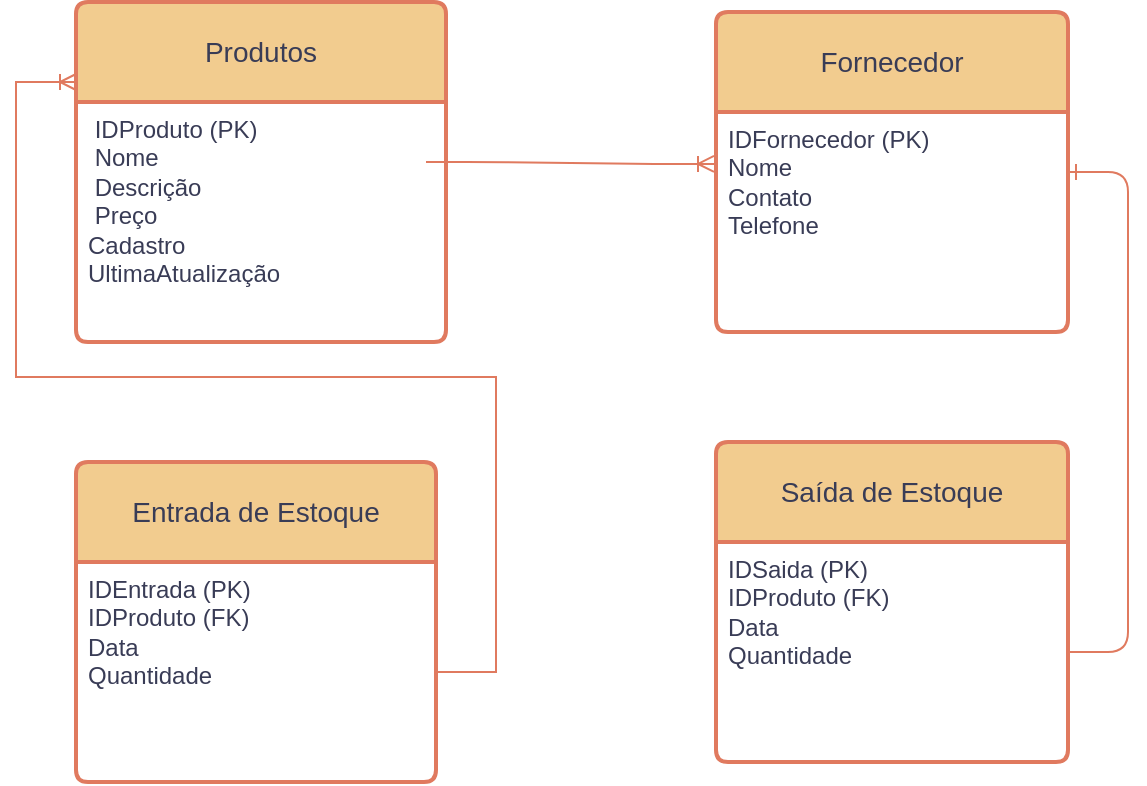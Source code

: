 <mxfile version="23.1.5" type="github">
  <diagram name="Página-1" id="th9NVCXLfCJGZFp-GJsM">
    <mxGraphModel dx="880" dy="468" grid="1" gridSize="10" guides="1" tooltips="1" connect="1" arrows="1" fold="1" page="1" pageScale="1" pageWidth="827" pageHeight="1169" math="0" shadow="0">
      <root>
        <mxCell id="0" />
        <mxCell id="1" parent="0" />
        <mxCell id="PB3bku5bBu4MMij3hflq-1" value="Fornecedor" style="swimlane;childLayout=stackLayout;horizontal=1;startSize=50;horizontalStack=0;rounded=1;fontSize=14;fontStyle=0;strokeWidth=2;resizeParent=0;resizeLast=1;shadow=0;dashed=0;align=center;arcSize=4;whiteSpace=wrap;html=1;labelBackgroundColor=none;fillColor=#F2CC8F;strokeColor=#E07A5F;fontColor=#393C56;" vertex="1" parent="1">
          <mxGeometry x="430" y="165" width="176" height="160" as="geometry" />
        </mxCell>
        <mxCell id="PB3bku5bBu4MMij3hflq-2" value="IDFornecedor (PK)&lt;br&gt;Nome&lt;br&gt;Contato&lt;br&gt;Telefone" style="align=left;strokeColor=none;fillColor=none;spacingLeft=4;fontSize=12;verticalAlign=top;resizable=0;rotatable=0;part=1;html=1;labelBackgroundColor=none;fontColor=#393C56;rounded=1;" vertex="1" parent="PB3bku5bBu4MMij3hflq-1">
          <mxGeometry y="50" width="176" height="110" as="geometry" />
        </mxCell>
        <mxCell id="PB3bku5bBu4MMij3hflq-3" value="Produtos" style="swimlane;childLayout=stackLayout;horizontal=1;startSize=50;horizontalStack=0;rounded=1;fontSize=14;fontStyle=0;strokeWidth=2;resizeParent=0;resizeLast=1;shadow=0;dashed=0;align=center;arcSize=4;whiteSpace=wrap;html=1;labelBackgroundColor=none;fillColor=#F2CC8F;strokeColor=#E07A5F;fontColor=#393C56;" vertex="1" parent="1">
          <mxGeometry x="110" y="160" width="185" height="170" as="geometry" />
        </mxCell>
        <mxCell id="PB3bku5bBu4MMij3hflq-4" value="&amp;nbsp;IDProduto (PK)&lt;br&gt;&amp;nbsp;Nome&lt;br&gt;&amp;nbsp;Descrição&lt;br&gt;&amp;nbsp;Preço&lt;br&gt;Cadastro&lt;br&gt;UltimaAtualização" style="align=left;strokeColor=none;fillColor=none;spacingLeft=4;fontSize=12;verticalAlign=top;resizable=0;rotatable=0;part=1;html=1;labelBackgroundColor=none;fontColor=#393C56;rounded=1;" vertex="1" parent="PB3bku5bBu4MMij3hflq-3">
          <mxGeometry y="50" width="185" height="120" as="geometry" />
        </mxCell>
        <mxCell id="PB3bku5bBu4MMij3hflq-6" value="Entrada de Estoque" style="swimlane;childLayout=stackLayout;horizontal=1;startSize=50;horizontalStack=0;rounded=1;fontSize=14;fontStyle=0;strokeWidth=2;resizeParent=0;resizeLast=1;shadow=0;dashed=0;align=center;arcSize=4;whiteSpace=wrap;html=1;labelBackgroundColor=none;fillColor=#F2CC8F;strokeColor=#E07A5F;fontColor=#393C56;" vertex="1" parent="1">
          <mxGeometry x="110" y="390" width="180" height="160" as="geometry" />
        </mxCell>
        <mxCell id="PB3bku5bBu4MMij3hflq-7" value="IDEntrada (PK)&lt;br&gt;IDProduto (FK)&lt;br&gt;Data&lt;br&gt;Quantidade" style="align=left;strokeColor=none;fillColor=none;spacingLeft=4;fontSize=12;verticalAlign=top;resizable=0;rotatable=0;part=1;html=1;labelBackgroundColor=none;fontColor=#393C56;rounded=1;" vertex="1" parent="PB3bku5bBu4MMij3hflq-6">
          <mxGeometry y="50" width="180" height="110" as="geometry" />
        </mxCell>
        <mxCell id="PB3bku5bBu4MMij3hflq-8" value="Saída de Estoque" style="swimlane;childLayout=stackLayout;horizontal=1;startSize=50;horizontalStack=0;rounded=1;fontSize=14;fontStyle=0;strokeWidth=2;resizeParent=0;resizeLast=1;shadow=0;dashed=0;align=center;arcSize=4;whiteSpace=wrap;html=1;labelBackgroundColor=none;fillColor=#F2CC8F;strokeColor=#E07A5F;fontColor=#393C56;" vertex="1" parent="1">
          <mxGeometry x="430" y="380" width="176" height="160" as="geometry" />
        </mxCell>
        <mxCell id="PB3bku5bBu4MMij3hflq-9" value="IDSaida (PK)&lt;br&gt;IDProduto (FK)&lt;br&gt;Data&lt;br&gt;Quantidade" style="align=left;strokeColor=none;fillColor=none;spacingLeft=4;fontSize=12;verticalAlign=top;resizable=0;rotatable=0;part=1;html=1;labelBackgroundColor=none;fontColor=#393C56;rounded=1;" vertex="1" parent="PB3bku5bBu4MMij3hflq-8">
          <mxGeometry y="50" width="176" height="110" as="geometry" />
        </mxCell>
        <mxCell id="PB3bku5bBu4MMij3hflq-10" value="" style="edgeStyle=entityRelationEdgeStyle;fontSize=12;html=1;endArrow=ERoneToMany;rounded=1;entryX=-0.006;entryY=0.1;entryDx=0;entryDy=0;entryPerimeter=0;labelBackgroundColor=none;strokeColor=#E07A5F;fontColor=default;exitX=1;exitY=0.118;exitDx=0;exitDy=0;exitPerimeter=0;" edge="1" parent="1">
          <mxGeometry width="100" height="100" relative="1" as="geometry">
            <mxPoint x="285" y="240.0" as="sourcePoint" />
            <mxPoint x="429.004" y="240.94" as="targetPoint" />
            <Array as="points">
              <mxPoint x="260" y="339.94" />
              <mxPoint x="250" y="359.94" />
            </Array>
          </mxGeometry>
        </mxCell>
        <mxCell id="PB3bku5bBu4MMij3hflq-15" value="" style="edgeStyle=entityRelationEdgeStyle;fontSize=12;html=1;endArrow=ERone;endFill=1;rounded=1;labelBackgroundColor=none;strokeColor=#E07A5F;fontColor=default;exitX=1;exitY=0.5;exitDx=0;exitDy=0;" edge="1" parent="1" source="PB3bku5bBu4MMij3hflq-9" target="PB3bku5bBu4MMij3hflq-1">
          <mxGeometry width="100" height="100" relative="1" as="geometry">
            <mxPoint x="610.064" y="451.01" as="sourcePoint" />
            <mxPoint x="650" y="210" as="targetPoint" />
            <Array as="points">
              <mxPoint x="620" y="490" />
              <mxPoint x="686" y="426" />
              <mxPoint x="737" y="188" />
              <mxPoint x="606" y="280" />
              <mxPoint x="747" y="228" />
            </Array>
          </mxGeometry>
        </mxCell>
        <mxCell id="PB3bku5bBu4MMij3hflq-16" value="" style="edgeStyle=entityRelationEdgeStyle;fontSize=12;html=1;endArrow=ERoneToMany;rounded=0;strokeColor=#E07A5F;fontColor=#393C56;fillColor=#F2CC8F;" edge="1" parent="1" source="PB3bku5bBu4MMij3hflq-7">
          <mxGeometry width="100" height="100" relative="1" as="geometry">
            <mxPoint x="10" y="300" as="sourcePoint" />
            <mxPoint x="110" y="200" as="targetPoint" />
          </mxGeometry>
        </mxCell>
      </root>
    </mxGraphModel>
  </diagram>
</mxfile>
